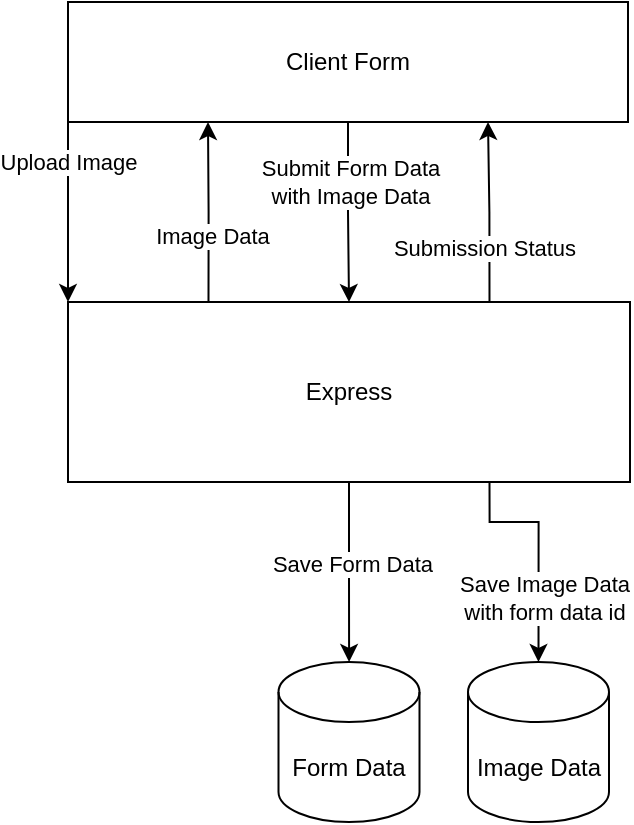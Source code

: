<mxfile version="24.5.2" type="device">
  <diagram name="Page-1" id="BEnJK_F-JH_JuXTAJXPP">
    <mxGraphModel dx="1434" dy="672" grid="1" gridSize="10" guides="1" tooltips="1" connect="1" arrows="1" fold="1" page="1" pageScale="1" pageWidth="827" pageHeight="1169" math="0" shadow="0">
      <root>
        <mxCell id="0" />
        <mxCell id="1" parent="0" />
        <mxCell id="UwVDpF_dLkGAws7qhN6P-7" style="edgeStyle=orthogonalEdgeStyle;rounded=0;orthogonalLoop=1;jettySize=auto;html=1;exitX=0.25;exitY=0;exitDx=0;exitDy=0;entryX=0.25;entryY=1;entryDx=0;entryDy=0;" edge="1" parent="1" source="UwVDpF_dLkGAws7qhN6P-1" target="UwVDpF_dLkGAws7qhN6P-2">
          <mxGeometry relative="1" as="geometry" />
        </mxCell>
        <mxCell id="UwVDpF_dLkGAws7qhN6P-10" value="Image Data" style="edgeLabel;html=1;align=center;verticalAlign=middle;resizable=0;points=[];" vertex="1" connectable="0" parent="UwVDpF_dLkGAws7qhN6P-7">
          <mxGeometry x="-0.269" y="-1" relative="1" as="geometry">
            <mxPoint as="offset" />
          </mxGeometry>
        </mxCell>
        <mxCell id="UwVDpF_dLkGAws7qhN6P-13" style="edgeStyle=orthogonalEdgeStyle;rounded=0;orthogonalLoop=1;jettySize=auto;html=1;exitX=0.75;exitY=0;exitDx=0;exitDy=0;entryX=0.75;entryY=1;entryDx=0;entryDy=0;" edge="1" parent="1" source="UwVDpF_dLkGAws7qhN6P-1" target="UwVDpF_dLkGAws7qhN6P-2">
          <mxGeometry relative="1" as="geometry" />
        </mxCell>
        <mxCell id="UwVDpF_dLkGAws7qhN6P-14" value="Submission Status" style="edgeLabel;html=1;align=center;verticalAlign=middle;resizable=0;points=[];" vertex="1" connectable="0" parent="UwVDpF_dLkGAws7qhN6P-13">
          <mxGeometry x="-0.405" y="3" relative="1" as="geometry">
            <mxPoint as="offset" />
          </mxGeometry>
        </mxCell>
        <mxCell id="UwVDpF_dLkGAws7qhN6P-17" style="edgeStyle=orthogonalEdgeStyle;rounded=0;orthogonalLoop=1;jettySize=auto;html=1;" edge="1" parent="1" source="UwVDpF_dLkGAws7qhN6P-1" target="UwVDpF_dLkGAws7qhN6P-15">
          <mxGeometry relative="1" as="geometry" />
        </mxCell>
        <mxCell id="UwVDpF_dLkGAws7qhN6P-19" value="Save Form Data" style="edgeLabel;html=1;align=center;verticalAlign=middle;resizable=0;points=[];" vertex="1" connectable="0" parent="UwVDpF_dLkGAws7qhN6P-17">
          <mxGeometry x="-0.102" y="1" relative="1" as="geometry">
            <mxPoint as="offset" />
          </mxGeometry>
        </mxCell>
        <mxCell id="UwVDpF_dLkGAws7qhN6P-1" value="Express" style="rounded=0;whiteSpace=wrap;html=1;" vertex="1" parent="1">
          <mxGeometry x="280" y="310" width="281" height="90" as="geometry" />
        </mxCell>
        <mxCell id="UwVDpF_dLkGAws7qhN6P-8" style="edgeStyle=orthogonalEdgeStyle;rounded=0;orthogonalLoop=1;jettySize=auto;html=1;exitX=0;exitY=1;exitDx=0;exitDy=0;entryX=0;entryY=0;entryDx=0;entryDy=0;" edge="1" parent="1" source="UwVDpF_dLkGAws7qhN6P-2" target="UwVDpF_dLkGAws7qhN6P-1">
          <mxGeometry relative="1" as="geometry" />
        </mxCell>
        <mxCell id="UwVDpF_dLkGAws7qhN6P-9" value="Upload Image" style="edgeLabel;html=1;align=center;verticalAlign=middle;resizable=0;points=[];" vertex="1" connectable="0" parent="UwVDpF_dLkGAws7qhN6P-8">
          <mxGeometry x="-0.356" relative="1" as="geometry">
            <mxPoint y="-9" as="offset" />
          </mxGeometry>
        </mxCell>
        <mxCell id="UwVDpF_dLkGAws7qhN6P-11" style="edgeStyle=orthogonalEdgeStyle;rounded=0;orthogonalLoop=1;jettySize=auto;html=1;exitX=0.5;exitY=1;exitDx=0;exitDy=0;" edge="1" parent="1" source="UwVDpF_dLkGAws7qhN6P-2" target="UwVDpF_dLkGAws7qhN6P-1">
          <mxGeometry relative="1" as="geometry" />
        </mxCell>
        <mxCell id="UwVDpF_dLkGAws7qhN6P-12" value="Submit Form Data&lt;div&gt;with Image Data&lt;/div&gt;" style="edgeLabel;html=1;align=center;verticalAlign=middle;resizable=0;points=[];" vertex="1" connectable="0" parent="UwVDpF_dLkGAws7qhN6P-11">
          <mxGeometry x="-0.558" y="1" relative="1" as="geometry">
            <mxPoint y="10" as="offset" />
          </mxGeometry>
        </mxCell>
        <mxCell id="UwVDpF_dLkGAws7qhN6P-2" value="Client Form" style="rounded=0;whiteSpace=wrap;html=1;" vertex="1" parent="1">
          <mxGeometry x="280" y="160" width="280" height="60" as="geometry" />
        </mxCell>
        <mxCell id="UwVDpF_dLkGAws7qhN6P-15" value="Form Data" style="shape=cylinder3;whiteSpace=wrap;html=1;boundedLbl=1;backgroundOutline=1;size=15;" vertex="1" parent="1">
          <mxGeometry x="385.25" y="490" width="70.5" height="80" as="geometry" />
        </mxCell>
        <mxCell id="UwVDpF_dLkGAws7qhN6P-16" value="Image Data" style="shape=cylinder3;whiteSpace=wrap;html=1;boundedLbl=1;backgroundOutline=1;size=15;" vertex="1" parent="1">
          <mxGeometry x="480" y="490" width="70.5" height="80" as="geometry" />
        </mxCell>
        <mxCell id="UwVDpF_dLkGAws7qhN6P-18" style="edgeStyle=orthogonalEdgeStyle;rounded=0;orthogonalLoop=1;jettySize=auto;html=1;exitX=0.75;exitY=1;exitDx=0;exitDy=0;entryX=0.5;entryY=0;entryDx=0;entryDy=0;entryPerimeter=0;" edge="1" parent="1" source="UwVDpF_dLkGAws7qhN6P-1" target="UwVDpF_dLkGAws7qhN6P-16">
          <mxGeometry relative="1" as="geometry">
            <Array as="points">
              <mxPoint x="491" y="420" />
              <mxPoint x="515" y="420" />
            </Array>
          </mxGeometry>
        </mxCell>
        <mxCell id="UwVDpF_dLkGAws7qhN6P-20" value="Save Image Data&lt;div&gt;with form data id&lt;/div&gt;" style="edgeLabel;html=1;align=center;verticalAlign=middle;resizable=0;points=[];" vertex="1" connectable="0" parent="UwVDpF_dLkGAws7qhN6P-18">
          <mxGeometry x="0.432" y="2" relative="1" as="geometry">
            <mxPoint as="offset" />
          </mxGeometry>
        </mxCell>
      </root>
    </mxGraphModel>
  </diagram>
</mxfile>
